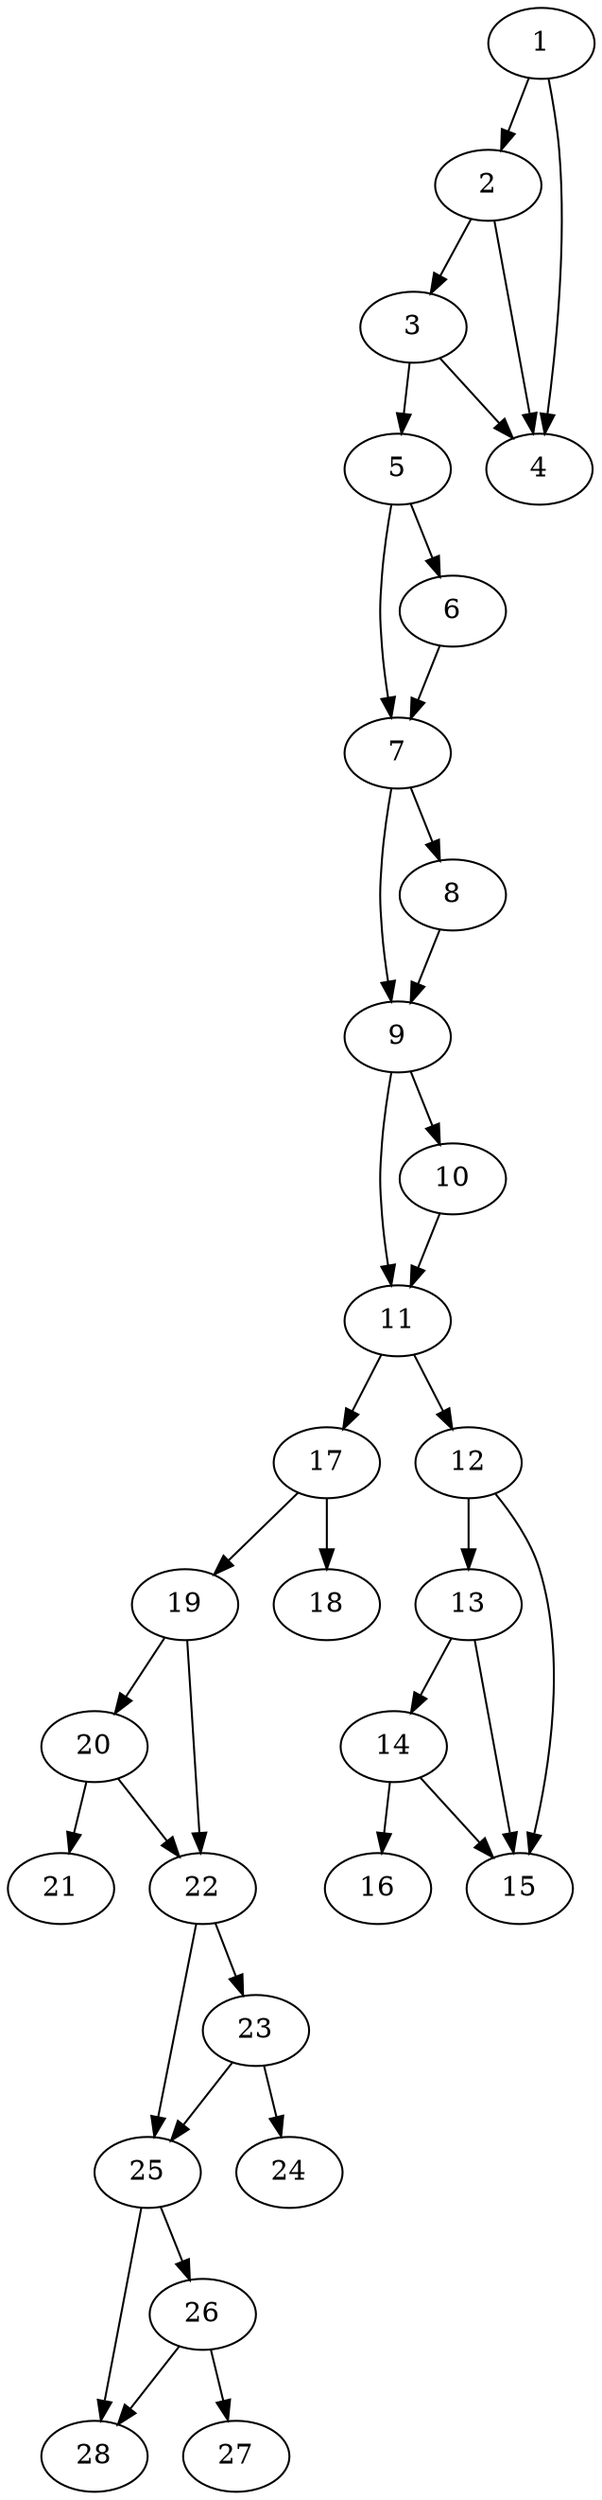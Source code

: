 Digraph G {
	1 -> 2;
	1 -> 4;
	2 -> 3;
	2 -> 4;
	3 -> 5;
	3 -> 4;
	5 -> 7;
	5 -> 6;
	6 -> 7;
	7 -> 9;
	7 -> 8;
	8 -> 9;
	9 -> 11;
	9 -> 10;
	10 -> 11;
	11 -> 17;
	11 -> 12;
	12 -> 13;
	12 -> 15;
	13 -> 14;
	13 -> 15;
	14 -> 16;
	14 -> 15;
	17 -> 19;
	17 -> 18;
	19 -> 22;
	19 -> 20;
	20 -> 22;
	20 -> 21;
	22 -> 25;
	22 -> 23;
	23 -> 25;
	23 -> 24;
	25 -> 28;
	25 -> 26;
	26 -> 28;
	26 -> 27;
} 